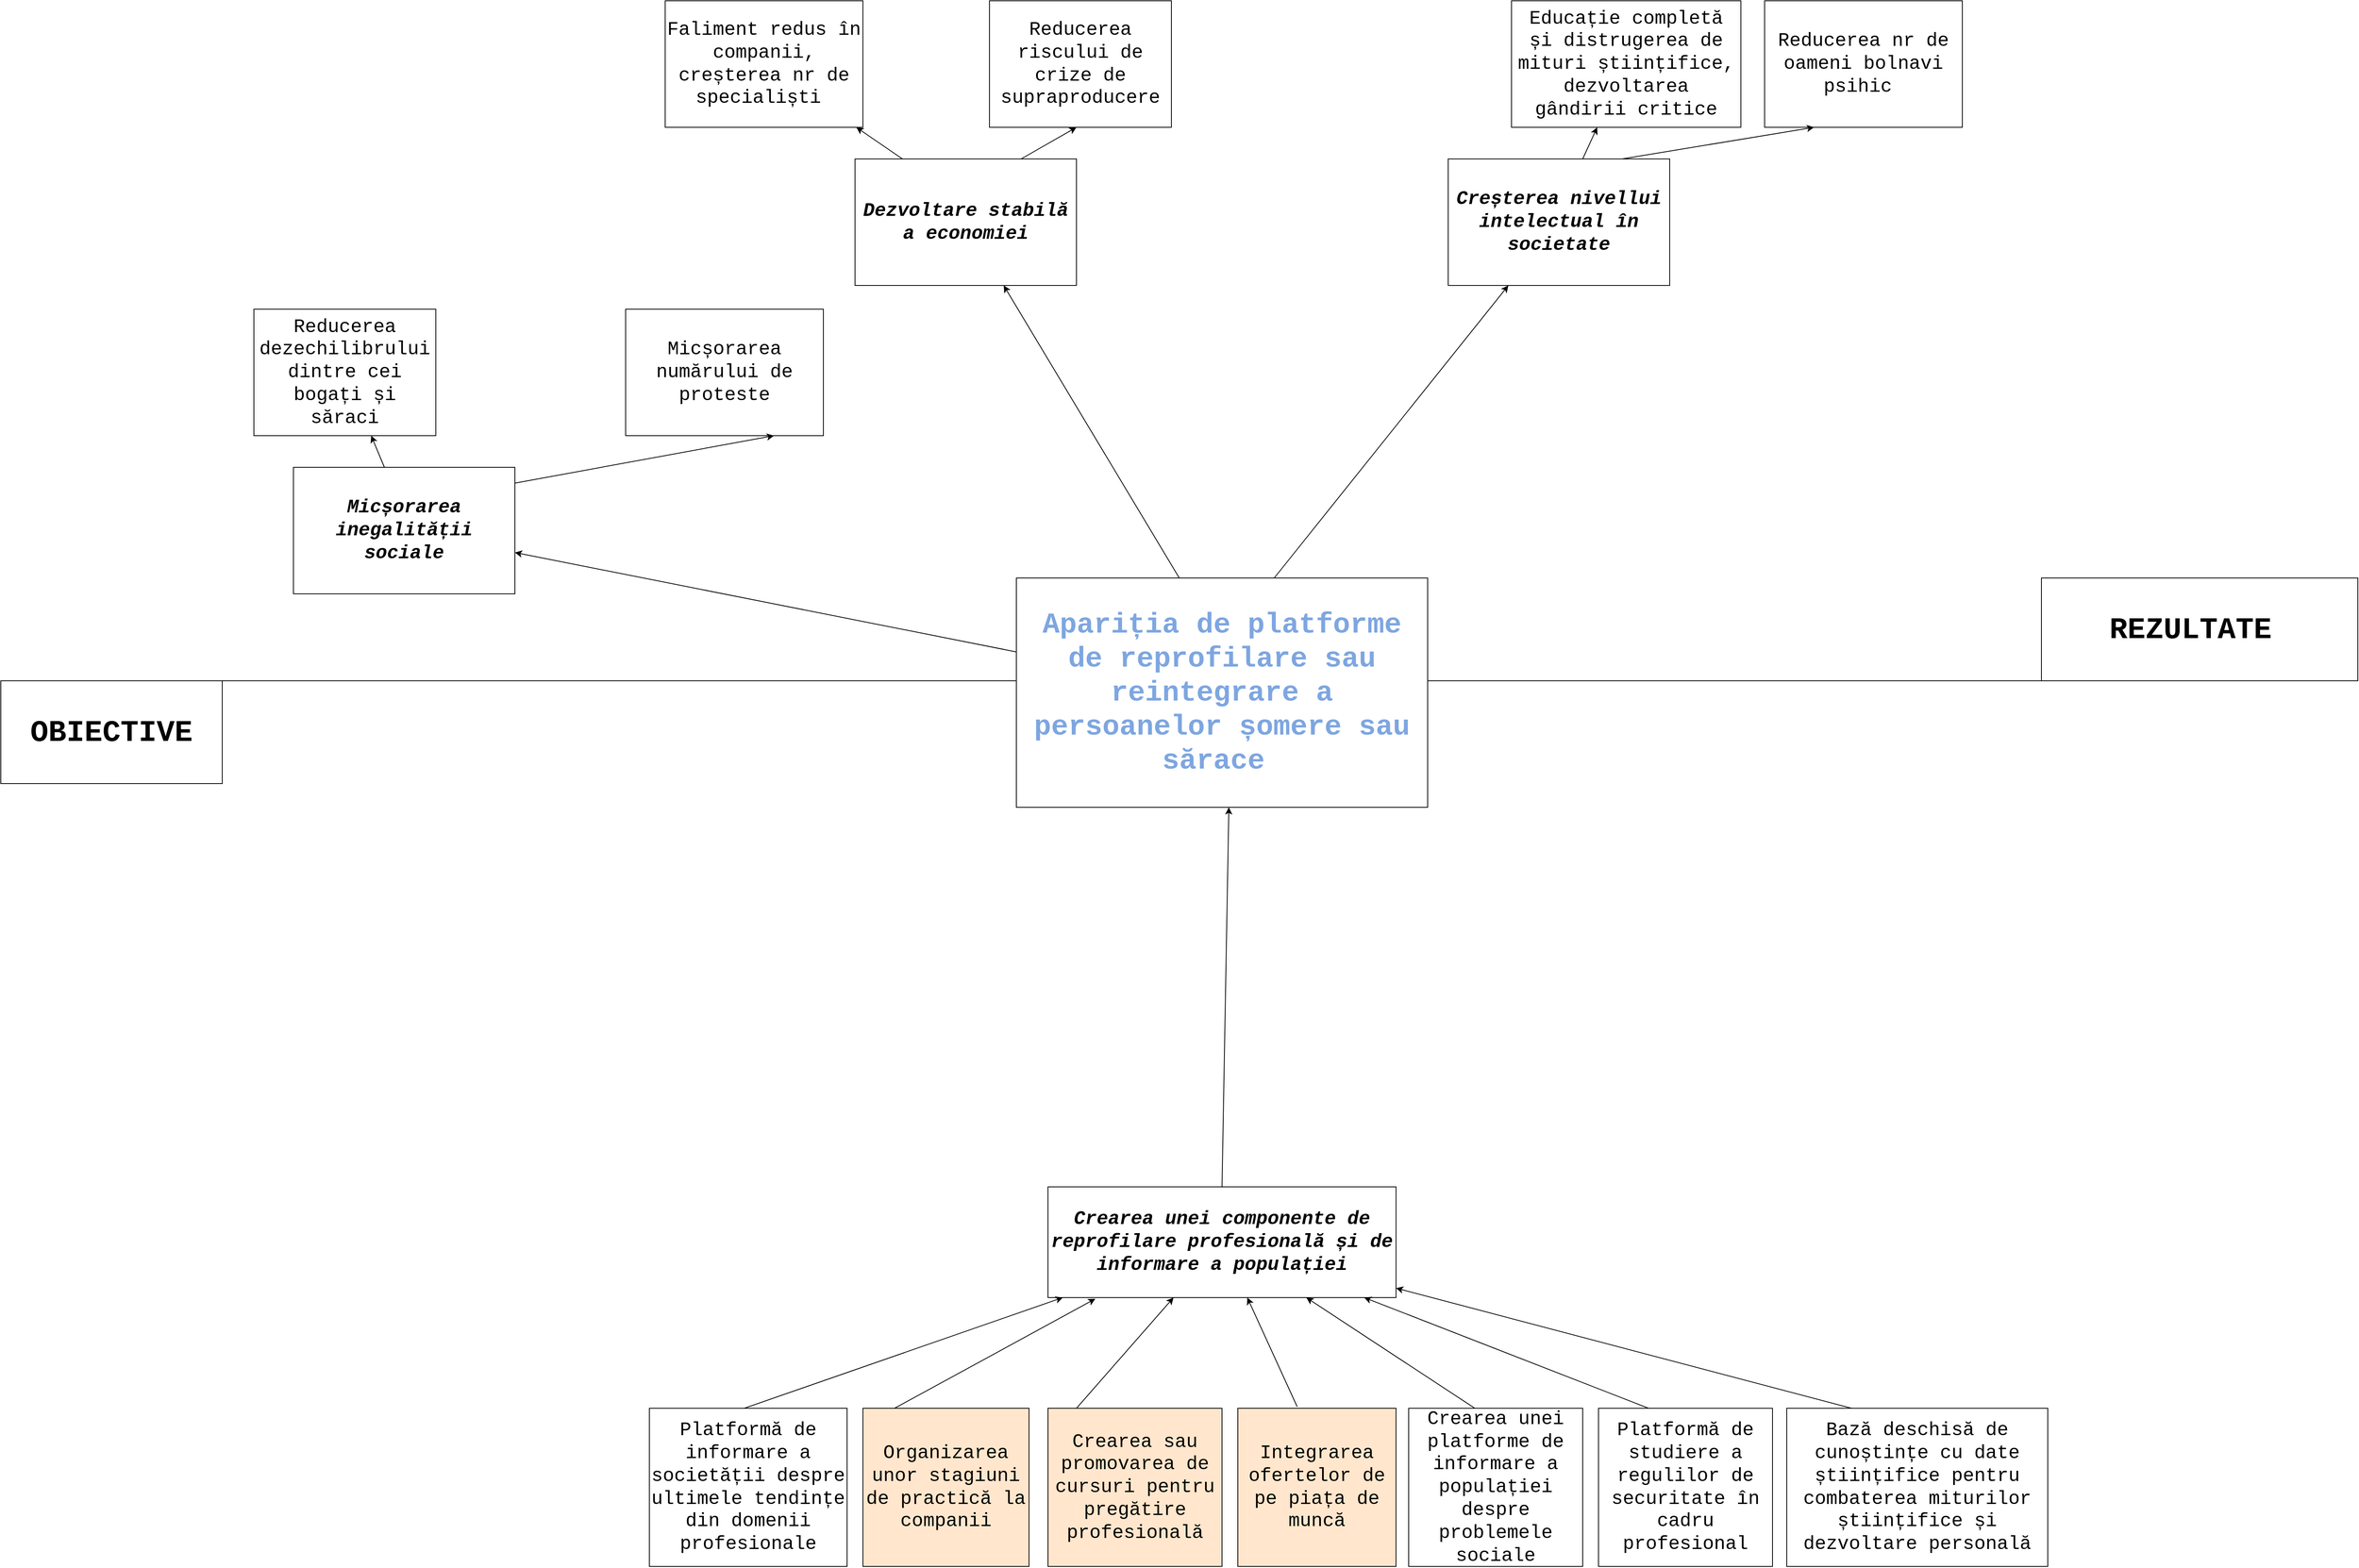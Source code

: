 <mxfile version="13.8.0" type="device"><diagram id="prtHgNgQTEPvFCAcTncT" name="Page-1"><mxGraphModel dx="6258" dy="3167" grid="1" gridSize="10" guides="1" tooltips="1" connect="1" arrows="1" fold="1" page="1" pageScale="1" pageWidth="827" pageHeight="1169" math="0" shadow="0"><root><mxCell id="0"/><mxCell id="1" parent="0"/><mxCell id="zsoNcWkfThcW5KDVrvXH-2" value="&lt;font face=&quot;Courier New&quot; color=&quot;#7ea6e0&quot; style=&quot;font-size: 36px&quot;&gt;&lt;b&gt;Apariția de platforme de reprofilare sau reintegrare a persoanelor șomere sau sărace&amp;nbsp;&lt;/b&gt;&lt;/font&gt;" style="rounded=0;whiteSpace=wrap;html=1;" parent="1" vertex="1"><mxGeometry x="154" y="70" width="520" height="290" as="geometry"/></mxCell><mxCell id="zsoNcWkfThcW5KDVrvXH-6" value="" style="endArrow=none;html=1;" parent="1" edge="1"><mxGeometry x="674" y="-410" width="50" height="50" as="geometry"><mxPoint x="674" y="200" as="sourcePoint"/><mxPoint x="1580" y="200" as="targetPoint"/></mxGeometry></mxCell><mxCell id="zsoNcWkfThcW5KDVrvXH-42" value="&lt;b&gt;&lt;font face=&quot;Courier New&quot; style=&quot;font-size: 38px&quot;&gt;REZULTATE&amp;nbsp;&lt;/font&gt;&lt;/b&gt;" style="rounded=0;whiteSpace=wrap;html=1;" parent="1" vertex="1"><mxGeometry x="1450" y="70" width="400" height="130" as="geometry"/></mxCell><mxCell id="lQHsyi5XOWXSnLU_B4Vz-9" value="" style="endArrow=none;html=1;" parent="1" edge="1"><mxGeometry x="-346" y="-410" width="50" height="50" as="geometry"><mxPoint x="-1130" y="200" as="sourcePoint"/><mxPoint x="154" y="200" as="targetPoint"/></mxGeometry></mxCell><mxCell id="zsoNcWkfThcW5KDVrvXH-25" value="&lt;font style=&quot;font-size: 24px&quot; face=&quot;Courier New&quot;&gt;Crearea unei platforme de informare a populației despre problemele sociale&lt;/font&gt;" style="rounded=0;whiteSpace=wrap;html=1;" parent="1" vertex="1"><mxGeometry x="650" y="1120" width="220" height="200" as="geometry"/></mxCell><mxCell id="zsoNcWkfThcW5KDVrvXH-10" value="&lt;b&gt;&lt;font face=&quot;Courier New&quot; style=&quot;font-size: 38px&quot;&gt;OBIECTIVE&lt;/font&gt;&lt;/b&gt;" style="rounded=0;whiteSpace=wrap;html=1;" parent="1" vertex="1"><mxGeometry x="-1130" y="200" width="280" height="130" as="geometry"/></mxCell><mxCell id="zsoNcWkfThcW5KDVrvXH-23" value="&lt;font style=&quot;font-size: 24px&quot; face=&quot;Courier New&quot;&gt;&lt;b&gt;&lt;i&gt;Crearea unei componente de reprofilare profesională și de informare a populației&lt;/i&gt;&lt;/b&gt;&lt;/font&gt;" style="rounded=0;whiteSpace=wrap;html=1;fillColor=#FFFFFF;" parent="1" vertex="1"><mxGeometry x="194" y="840" width="440" height="140" as="geometry"/></mxCell><mxCell id="zsoNcWkfThcW5KDVrvXH-27" value="&lt;font style=&quot;font-size: 24px&quot; face=&quot;Courier New&quot;&gt;Integrarea ofertelor de pe piața de muncă&lt;/font&gt;" style="rounded=0;whiteSpace=wrap;html=1;fillColor=#FFE6CC;" parent="1" vertex="1"><mxGeometry x="434" y="1120" width="200" height="200" as="geometry"/></mxCell><mxCell id="zsoNcWkfThcW5KDVrvXH-29" value="&lt;font style=&quot;font-size: 24px&quot; face=&quot;Courier New&quot;&gt;Crearea sau promovarea de cursuri pentru pregătire profesională&lt;/font&gt;" style="rounded=0;whiteSpace=wrap;html=1;fillColor=#FFE6CC;" parent="1" vertex="1"><mxGeometry x="194" y="1120" width="220" height="200" as="geometry"/></mxCell><mxCell id="zsoNcWkfThcW5KDVrvXH-32" value="&lt;font style=&quot;font-size: 24px&quot; face=&quot;Courier New&quot;&gt;Organizarea unor stagiuni de practică la companii&lt;/font&gt;" style="rounded=0;whiteSpace=wrap;html=1;fillColor=#FFE6CC;" parent="1" vertex="1"><mxGeometry x="-40" y="1120" width="210" height="200" as="geometry"/></mxCell><mxCell id="lQHsyi5XOWXSnLU_B4Vz-16" value="&lt;font face=&quot;Courier New&quot;&gt;&lt;span style=&quot;font-size: 24px&quot;&gt;Platformă de studiere a regulilor de securitate în cadru profesional&lt;/span&gt;&lt;/font&gt;" style="rounded=0;whiteSpace=wrap;html=1;" parent="1" vertex="1"><mxGeometry x="890" y="1120" width="220" height="200" as="geometry"/></mxCell><mxCell id="lQHsyi5XOWXSnLU_B4Vz-17" value="&lt;font face=&quot;Courier New&quot;&gt;&lt;span style=&quot;font-size: 24px&quot;&gt;Platformă de informare a societății despre ultimele tendințe din domenii profesionale&lt;/span&gt;&lt;/font&gt;" style="rounded=0;whiteSpace=wrap;html=1;fillColor=#FFFFFF;" parent="1" vertex="1"><mxGeometry x="-310" y="1120" width="250" height="200" as="geometry"/></mxCell><mxCell id="lQHsyi5XOWXSnLU_B4Vz-18" value="&lt;font face=&quot;Courier New&quot;&gt;&lt;span style=&quot;font-size: 24px&quot;&gt;Bază deschisă de cunoștințe cu date științifice pentru combaterea miturilor științifice și dezvoltare personală&lt;/span&gt;&lt;/font&gt;" style="rounded=0;whiteSpace=wrap;html=1;" parent="1" vertex="1"><mxGeometry x="1128" y="1120" width="330" height="200" as="geometry"/></mxCell><mxCell id="lQHsyi5XOWXSnLU_B4Vz-23" value="" style="endArrow=classic;html=1;" parent="1" target="zsoNcWkfThcW5KDVrvXH-23" edge="1"><mxGeometry width="50" height="50" relative="1" as="geometry"><mxPoint x="-190" y="1120" as="sourcePoint"/><mxPoint x="-140" y="1070" as="targetPoint"/></mxGeometry></mxCell><mxCell id="lQHsyi5XOWXSnLU_B4Vz-24" value="" style="endArrow=classic;html=1;entryX=0.136;entryY=1.011;entryDx=0;entryDy=0;entryPerimeter=0;" parent="1" target="zsoNcWkfThcW5KDVrvXH-23" edge="1"><mxGeometry width="50" height="50" relative="1" as="geometry"><mxPoint y="1120" as="sourcePoint"/><mxPoint x="402.667" y="980" as="targetPoint"/></mxGeometry></mxCell><mxCell id="lQHsyi5XOWXSnLU_B4Vz-25" value="" style="endArrow=classic;html=1;" parent="1" target="zsoNcWkfThcW5KDVrvXH-23" edge="1"><mxGeometry width="50" height="50" relative="1" as="geometry"><mxPoint x="230" y="1120" as="sourcePoint"/><mxPoint x="483.84" y="981.54" as="targetPoint"/></mxGeometry></mxCell><mxCell id="lQHsyi5XOWXSnLU_B4Vz-26" value="" style="endArrow=classic;html=1;exitX=0.375;exitY=-0.01;exitDx=0;exitDy=0;exitPerimeter=0;" parent="1" source="zsoNcWkfThcW5KDVrvXH-27" target="zsoNcWkfThcW5KDVrvXH-23" edge="1"><mxGeometry width="50" height="50" relative="1" as="geometry"><mxPoint x="450" y="1120" as="sourcePoint"/><mxPoint x="460" y="990" as="targetPoint"/></mxGeometry></mxCell><mxCell id="lQHsyi5XOWXSnLU_B4Vz-27" value="" style="endArrow=classic;html=1;" parent="1" target="zsoNcWkfThcW5KDVrvXH-23" edge="1"><mxGeometry width="50" height="50" relative="1" as="geometry"><mxPoint x="733.67" y="1120" as="sourcePoint"/><mxPoint x="856.337" y="980" as="targetPoint"/></mxGeometry></mxCell><mxCell id="lQHsyi5XOWXSnLU_B4Vz-28" value="" style="endArrow=classic;html=1;" parent="1" target="zsoNcWkfThcW5KDVrvXH-23" edge="1"><mxGeometry width="50" height="50" relative="1" as="geometry"><mxPoint x="953.33" y="1120" as="sourcePoint"/><mxPoint x="1075.997" y="980" as="targetPoint"/></mxGeometry></mxCell><mxCell id="lQHsyi5XOWXSnLU_B4Vz-29" value="" style="endArrow=classic;html=1;" parent="1" target="zsoNcWkfThcW5KDVrvXH-23" edge="1"><mxGeometry width="50" height="50" relative="1" as="geometry"><mxPoint x="1210" y="1120" as="sourcePoint"/><mxPoint x="1332.667" y="980" as="targetPoint"/></mxGeometry></mxCell><mxCell id="lQHsyi5XOWXSnLU_B4Vz-30" value="" style="endArrow=classic;html=1;exitX=0.5;exitY=0;exitDx=0;exitDy=0;" parent="1" source="zsoNcWkfThcW5KDVrvXH-23" edge="1"><mxGeometry width="50" height="50" relative="1" as="geometry"><mxPoint x="300" y="500" as="sourcePoint"/><mxPoint x="422.667" y="360" as="targetPoint"/></mxGeometry></mxCell><mxCell id="lQHsyi5XOWXSnLU_B4Vz-61" value="" style="endArrow=classic;html=1;" parent="1" source="zsoNcWkfThcW5KDVrvXH-2" target="zsoNcWkfThcW5KDVrvXH-69" edge="1"><mxGeometry width="50" height="50" relative="1" as="geometry"><mxPoint x="-450" y="50" as="sourcePoint"/><mxPoint x="-400" as="targetPoint"/></mxGeometry></mxCell><mxCell id="lQHsyi5XOWXSnLU_B4Vz-62" value="" style="endArrow=classic;html=1;" parent="1" target="lQHsyi5XOWXSnLU_B4Vz-49" edge="1"><mxGeometry width="50" height="50" relative="1" as="geometry"><mxPoint x="360" y="70" as="sourcePoint"/><mxPoint x="410" y="20" as="targetPoint"/></mxGeometry></mxCell><mxCell id="lQHsyi5XOWXSnLU_B4Vz-63" value="" style="endArrow=classic;html=1;" parent="1" target="lQHsyi5XOWXSnLU_B4Vz-50" edge="1"><mxGeometry width="50" height="50" relative="1" as="geometry"><mxPoint x="480" y="70" as="sourcePoint"/><mxPoint x="530" y="20" as="targetPoint"/></mxGeometry></mxCell><mxCell id="zsoNcWkfThcW5KDVrvXH-69" value="&lt;font face=&quot;Courier New&quot;&gt;&lt;span style=&quot;font-size: 24px&quot;&gt;&lt;b&gt;&lt;i&gt;Micșorarea inegalității sociale&lt;/i&gt;&lt;/b&gt;&lt;/span&gt;&lt;/font&gt;" style="rounded=0;whiteSpace=wrap;html=1;fillColor=#FFFFFF;" parent="1" vertex="1"><mxGeometry x="-760" y="-70" width="280" height="160" as="geometry"/></mxCell><mxCell id="lQHsyi5XOWXSnLU_B4Vz-44" value="&lt;font face=&quot;Courier New&quot;&gt;&lt;span style=&quot;font-size: 24px&quot;&gt;Reducerea dezechilibrului dintre cei bogați și săraci&lt;/span&gt;&lt;/font&gt;" style="rounded=0;whiteSpace=wrap;html=1;fillColor=#FFFFFF;container=1;" parent="1" vertex="1"><mxGeometry x="-810" y="-270" width="230" height="160" as="geometry"/></mxCell><mxCell id="lQHsyi5XOWXSnLU_B4Vz-68" value="" style="endArrow=classic;html=1;" parent="lQHsyi5XOWXSnLU_B4Vz-44" target="lQHsyi5XOWXSnLU_B4Vz-44" edge="1"><mxGeometry width="50" height="50" relative="1" as="geometry"><mxPoint x="165" y="200" as="sourcePoint"/><mxPoint x="215" y="150" as="targetPoint"/></mxGeometry></mxCell><mxCell id="lQHsyi5XOWXSnLU_B4Vz-46" value="&lt;font face=&quot;Courier New&quot;&gt;&lt;span style=&quot;font-size: 24px&quot;&gt;Micșorarea numărului de proteste&lt;/span&gt;&lt;/font&gt;" style="rounded=0;whiteSpace=wrap;html=1;fillColor=#FFFFFF;container=1;" parent="1" vertex="1"><mxGeometry x="-340" y="-270" width="250" height="160" as="geometry"/></mxCell><mxCell id="lQHsyi5XOWXSnLU_B4Vz-47" value="&lt;font face=&quot;Courier New&quot;&gt;&lt;span style=&quot;font-size: 24px&quot;&gt;Faliment redus în companii, creșterea nr de specialiști&amp;nbsp;&lt;/span&gt;&lt;/font&gt;" style="rounded=0;whiteSpace=wrap;html=1;fillColor=#FFFFFF;container=1;" parent="1" vertex="1"><mxGeometry x="-290" y="-660" width="250" height="160" as="geometry"/></mxCell><mxCell id="lQHsyi5XOWXSnLU_B4Vz-48" value="&lt;font face=&quot;Courier New&quot;&gt;&lt;span style=&quot;font-size: 24px&quot;&gt;Reducerea riscului de crize de supraproducere&lt;/span&gt;&lt;/font&gt;" style="rounded=0;whiteSpace=wrap;html=1;fillColor=#FFFFFF;container=1;" parent="1" vertex="1"><mxGeometry x="120" y="-660" width="230" height="160" as="geometry"/></mxCell><mxCell id="lQHsyi5XOWXSnLU_B4Vz-49" value="&lt;font face=&quot;Courier New&quot;&gt;&lt;span style=&quot;font-size: 24px&quot;&gt;&lt;b&gt;&lt;i&gt;Dezvoltare stabilă a economiei&lt;/i&gt;&lt;/b&gt;&lt;/span&gt;&lt;/font&gt;" style="rounded=0;whiteSpace=wrap;html=1;fillColor=#FFFFFF;" parent="1" vertex="1"><mxGeometry x="-50" y="-460" width="280" height="160" as="geometry"/></mxCell><mxCell id="lQHsyi5XOWXSnLU_B4Vz-66" value="" style="endArrow=classic;html=1;entryX=0.75;entryY=1;entryDx=0;entryDy=0;" parent="1" target="lQHsyi5XOWXSnLU_B4Vz-46" edge="1"><mxGeometry x="-1080" y="-660" width="50" height="50" as="geometry"><mxPoint x="-480" y="-50" as="sourcePoint"/><mxPoint x="-430" y="-100" as="targetPoint"/></mxGeometry></mxCell><mxCell id="lQHsyi5XOWXSnLU_B4Vz-69" value="" style="endArrow=classic;html=1;entryX=0.478;entryY=1;entryDx=0;entryDy=0;entryPerimeter=0;" parent="1" target="lQHsyi5XOWXSnLU_B4Vz-48" edge="1"><mxGeometry x="-1080" y="-660" width="50" height="50" as="geometry"><mxPoint x="160" y="-460" as="sourcePoint"/><mxPoint x="230" y="-490" as="targetPoint"/></mxGeometry></mxCell><mxCell id="lQHsyi5XOWXSnLU_B4Vz-70" value="" style="endArrow=classic;html=1;" parent="1" target="lQHsyi5XOWXSnLU_B4Vz-47" edge="1"><mxGeometry x="-1080" y="-660" width="50" height="50" as="geometry"><mxPoint x="10" y="-460" as="sourcePoint"/><mxPoint x="60" y="-510" as="targetPoint"/></mxGeometry></mxCell><mxCell id="lQHsyi5XOWXSnLU_B4Vz-50" value="&lt;font face=&quot;Courier New&quot;&gt;&lt;span style=&quot;font-size: 24px&quot;&gt;&lt;b&gt;&lt;i&gt;Creșterea nivellui intelectual în societate&lt;/i&gt;&lt;/b&gt;&lt;/span&gt;&lt;/font&gt;" style="rounded=0;whiteSpace=wrap;html=1;fillColor=#FFFFFF;" parent="1" vertex="1"><mxGeometry x="700" y="-460" width="280" height="160" as="geometry"/></mxCell><mxCell id="lQHsyi5XOWXSnLU_B4Vz-52" value="&lt;font face=&quot;Courier New&quot;&gt;&lt;span style=&quot;font-size: 24px&quot;&gt;Educație completă și distrugerea de mituri științifice, dezvoltarea gândirii critice&lt;/span&gt;&lt;/font&gt;" style="rounded=0;whiteSpace=wrap;html=1;fillColor=#FFFFFF;container=1;" parent="1" vertex="1"><mxGeometry x="780" y="-660" width="290" height="160" as="geometry"/></mxCell><mxCell id="lQHsyi5XOWXSnLU_B4Vz-53" value="&lt;font face=&quot;Courier New&quot;&gt;&lt;span style=&quot;font-size: 24px&quot;&gt;Reducerea nr de oameni bolnavi psihic&amp;nbsp;&lt;/span&gt;&lt;/font&gt;" style="rounded=0;whiteSpace=wrap;html=1;fillColor=#FFFFFF;container=1;" parent="1" vertex="1"><mxGeometry x="1100" y="-660" width="250" height="160" as="geometry"/></mxCell><mxCell id="lQHsyi5XOWXSnLU_B4Vz-73" value="" style="endArrow=classic;html=1;entryX=0.25;entryY=1;entryDx=0;entryDy=0;" parent="1" target="lQHsyi5XOWXSnLU_B4Vz-53" edge="1"><mxGeometry x="480" y="-660" width="50" height="50" as="geometry"><mxPoint x="920" y="-460" as="sourcePoint"/><mxPoint x="970" y="-510" as="targetPoint"/></mxGeometry></mxCell><mxCell id="lQHsyi5XOWXSnLU_B4Vz-74" value="" style="endArrow=classic;html=1;" parent="1" target="lQHsyi5XOWXSnLU_B4Vz-52" edge="1"><mxGeometry x="480" y="-660" width="50" height="50" as="geometry"><mxPoint x="870" y="-460" as="sourcePoint"/><mxPoint x="920" y="-510" as="targetPoint"/></mxGeometry></mxCell></root></mxGraphModel></diagram></mxfile>